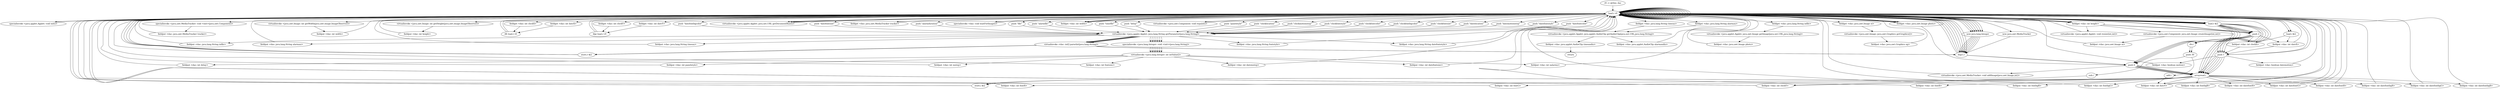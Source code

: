 digraph "" {
    "r0 := @this: dac"
    "load.r r0"
    "r0 := @this: dac"->"load.r r0";
    "specialinvoke <java.applet.Applet: void init()>"
    "load.r r0"->"specialinvoke <java.applet.Applet: void init()>";
    "specialinvoke <java.applet.Applet: void init()>"->"load.r r0";
    "load.r r0"->"load.r r0";
    "push \"file\""
    "load.r r0"->"push \"file\"";
    "virtualinvoke <java.applet.Applet: java.lang.String getParameter(java.lang.String)>"
    "push \"file\""->"virtualinvoke <java.applet.Applet: java.lang.String getParameter(java.lang.String)>";
    "fieldput <dac: java.lang.String infile>"
    "virtualinvoke <java.applet.Applet: java.lang.String getParameter(java.lang.String)>"->"fieldput <dac: java.lang.String infile>";
    "fieldput <dac: java.lang.String infile>"->"load.r r0";
    "load.r r0"->"load.r r0";
    "push \"alarmfile\""
    "load.r r0"->"push \"alarmfile\"";
    "push \"alarmfile\""->"virtualinvoke <java.applet.Applet: java.lang.String getParameter(java.lang.String)>";
    "fieldput <dac: java.lang.String alarmau>"
    "virtualinvoke <java.applet.Applet: java.lang.String getParameter(java.lang.String)>"->"fieldput <dac: java.lang.String alarmau>";
    "fieldput <dac: java.lang.String alarmau>"->"load.r r0";
    "load.r r0"->"load.r r0";
    "push \"timefile\""
    "load.r r0"->"push \"timefile\"";
    "push \"timefile\""->"virtualinvoke <java.applet.Applet: java.lang.String getParameter(java.lang.String)>";
    "fieldput <dac: java.lang.String timeau>"
    "virtualinvoke <java.applet.Applet: java.lang.String getParameter(java.lang.String)>"->"fieldput <dac: java.lang.String timeau>";
    "fieldput <dac: java.lang.String timeau>"->"load.r r0";
    "new java.lang.Integer"
    "load.r r0"->"new java.lang.Integer";
    "dup1.r"
    "new java.lang.Integer"->"dup1.r";
    "dup1.r"->"load.r r0";
    "push \"delay\""
    "load.r r0"->"push \"delay\"";
    "push \"delay\""->"virtualinvoke <java.applet.Applet: java.lang.String getParameter(java.lang.String)>";
    "specialinvoke <java.lang.Integer: void <init>(java.lang.String)>"
    "virtualinvoke <java.applet.Applet: java.lang.String getParameter(java.lang.String)>"->"specialinvoke <java.lang.Integer: void <init>(java.lang.String)>";
    "virtualinvoke <java.lang.Integer: int intValue()>"
    "specialinvoke <java.lang.Integer: void <init>(java.lang.String)>"->"virtualinvoke <java.lang.Integer: int intValue()>";
    "fieldput <dac: int delay>"
    "virtualinvoke <java.lang.Integer: int intValue()>"->"fieldput <dac: int delay>";
    "fieldput <dac: int delay>"->"load.r r0";
    "load.r r0"->"new java.lang.Integer";
    "new java.lang.Integer"->"dup1.r";
    "dup1.r"->"load.r r0";
    "push \"panelstyle\""
    "load.r r0"->"push \"panelstyle\"";
    "push \"panelstyle\""->"virtualinvoke <java.applet.Applet: java.lang.String getParameter(java.lang.String)>";
    "virtualinvoke <java.applet.Applet: java.lang.String getParameter(java.lang.String)>"->"specialinvoke <java.lang.Integer: void <init>(java.lang.String)>";
    "specialinvoke <java.lang.Integer: void <init>(java.lang.String)>"->"virtualinvoke <java.lang.Integer: int intValue()>";
    "fieldput <dac: int panelstyle>"
    "virtualinvoke <java.lang.Integer: int intValue()>"->"fieldput <dac: int panelstyle>";
    "fieldput <dac: int panelstyle>"->"load.r r0";
    "load.r r0"->"load.r r0";
    "load.r r0"->"load.r r0";
    "push \"clocklocation\""
    "load.r r0"->"push \"clocklocation\"";
    "push \"clocklocation\""->"virtualinvoke <java.applet.Applet: java.lang.String getParameter(java.lang.String)>";
    "virtualinvoke <dac: int[] parseInt(java.lang.String)>"
    "virtualinvoke <java.applet.Applet: java.lang.String getParameter(java.lang.String)>"->"virtualinvoke <dac: int[] parseInt(java.lang.String)>";
    "virtualinvoke <dac: int[] parseInt(java.lang.String)>"->"dup1.r";
    "push 0"
    "dup1.r"->"push 0";
    "arrayread.i"
    "push 0"->"arrayread.i";
    "store.i $i2"
    "arrayread.i"->"store.i $i2";
    "store.i $i2"->"load.r r0";
    "load.i $i2"
    "load.r r0"->"load.i $i2";
    "fieldput <dac: int clockX>"
    "load.i $i2"->"fieldput <dac: int clockX>";
    "push 1"
    "fieldput <dac: int clockX>"->"push 1";
    "push 1"->"arrayread.i";
    "fieldput <dac: int clockY>"
    "arrayread.i"->"fieldput <dac: int clockY>";
    "fieldput <dac: int clockY>"->"load.r r0";
    "load.r r0"->"new java.lang.Integer";
    "new java.lang.Integer"->"dup1.r";
    "dup1.r"->"load.r r0";
    "push \"clockmotionstep\""
    "load.r r0"->"push \"clockmotionstep\"";
    "push \"clockmotionstep\""->"virtualinvoke <java.applet.Applet: java.lang.String getParameter(java.lang.String)>";
    "virtualinvoke <java.applet.Applet: java.lang.String getParameter(java.lang.String)>"->"specialinvoke <java.lang.Integer: void <init>(java.lang.String)>";
    "specialinvoke <java.lang.Integer: void <init>(java.lang.String)>"->"virtualinvoke <java.lang.Integer: int intValue()>";
    "fieldput <dac: int mstep>"
    "virtualinvoke <java.lang.Integer: int intValue()>"->"fieldput <dac: int mstep>";
    "fieldput <dac: int mstep>"->"load.r r0";
    "load.r r0"->"load.r r0";
    "push \"clockfontstyle\""
    "load.r r0"->"push \"clockfontstyle\"";
    "push \"clockfontstyle\""->"virtualinvoke <java.applet.Applet: java.lang.String getParameter(java.lang.String)>";
    "fieldput <dac: java.lang.String fontstyle>"
    "virtualinvoke <java.applet.Applet: java.lang.String getParameter(java.lang.String)>"->"fieldput <dac: java.lang.String fontstyle>";
    "fieldput <dac: java.lang.String fontstyle>"->"load.r r0";
    "load.r r0"->"load.r r0";
    "push \"clockfontcolor\""
    "load.r r0"->"push \"clockfontcolor\"";
    "push \"clockfontcolor\""->"virtualinvoke <java.applet.Applet: java.lang.String getParameter(java.lang.String)>";
    "virtualinvoke <java.applet.Applet: java.lang.String getParameter(java.lang.String)>"->"virtualinvoke <dac: int[] parseInt(java.lang.String)>";
    "store.r $i2"
    "virtualinvoke <dac: int[] parseInt(java.lang.String)>"->"store.r $i2";
    "store.r $i2"->"load.r r0";
    "load.r $i2"
    "load.r r0"->"load.r $i2";
    "load.r $i2"->"push 0";
    "push 0"->"arrayread.i";
    "fieldput <dac: int fontR>"
    "arrayread.i"->"fieldput <dac: int fontR>";
    "fieldput <dac: int fontR>"->"load.r r0";
    "load.r r0"->"load.r $i2";
    "load.r $i2"->"push 1";
    "push 1"->"arrayread.i";
    "fieldput <dac: int fontG>"
    "arrayread.i"->"fieldput <dac: int fontG>";
    "fieldput <dac: int fontG>"->"load.r r0";
    "load.r r0"->"load.r $i2";
    "push 2"
    "load.r $i2"->"push 2";
    "push 2"->"arrayread.i";
    "fieldput <dac: int fontB>"
    "arrayread.i"->"fieldput <dac: int fontB>";
    "fieldput <dac: int fontB>"->"load.r r0";
    "load.r r0"->"load.r r0";
    "push \"clockfontbgcolor\""
    "load.r r0"->"push \"clockfontbgcolor\"";
    "push \"clockfontbgcolor\""->"virtualinvoke <java.applet.Applet: java.lang.String getParameter(java.lang.String)>";
    "virtualinvoke <java.applet.Applet: java.lang.String getParameter(java.lang.String)>"->"virtualinvoke <dac: int[] parseInt(java.lang.String)>";
    "virtualinvoke <dac: int[] parseInt(java.lang.String)>"->"store.r $i2";
    "store.r $i2"->"load.r r0";
    "load.r r0"->"load.r $i2";
    "load.r $i2"->"push 0";
    "push 0"->"arrayread.i";
    "fieldput <dac: int fontbgR>"
    "arrayread.i"->"fieldput <dac: int fontbgR>";
    "fieldput <dac: int fontbgR>"->"load.r r0";
    "load.r r0"->"load.r $i2";
    "load.r $i2"->"push 1";
    "push 1"->"arrayread.i";
    "fieldput <dac: int fontbgG>"
    "arrayread.i"->"fieldput <dac: int fontbgG>";
    "fieldput <dac: int fontbgG>"->"load.r r0";
    "load.r r0"->"load.r $i2";
    "load.r $i2"->"push 2";
    "push 2"->"arrayread.i";
    "fieldput <dac: int fontbgB>"
    "arrayread.i"->"fieldput <dac: int fontbgB>";
    "fieldput <dac: int fontbgB>"->"load.r r0";
    "load.r r0"->"new java.lang.Integer";
    "new java.lang.Integer"->"dup1.r";
    "dup1.r"->"load.r r0";
    "push \"clockfontsize\""
    "load.r r0"->"push \"clockfontsize\"";
    "push \"clockfontsize\""->"virtualinvoke <java.applet.Applet: java.lang.String getParameter(java.lang.String)>";
    "virtualinvoke <java.applet.Applet: java.lang.String getParameter(java.lang.String)>"->"specialinvoke <java.lang.Integer: void <init>(java.lang.String)>";
    "specialinvoke <java.lang.Integer: void <init>(java.lang.String)>"->"virtualinvoke <java.lang.Integer: int intValue()>";
    "fieldput <dac: int fontsize>"
    "virtualinvoke <java.lang.Integer: int intValue()>"->"fieldput <dac: int fontsize>";
    "fieldput <dac: int fontsize>"->"load.r r0";
    "load.r r0"->"load.r r0";
    "load.r r0"->"load.r r0";
    "push \"datelocation\""
    "load.r r0"->"push \"datelocation\"";
    "push \"datelocation\""->"virtualinvoke <java.applet.Applet: java.lang.String getParameter(java.lang.String)>";
    "virtualinvoke <java.applet.Applet: java.lang.String getParameter(java.lang.String)>"->"virtualinvoke <dac: int[] parseInt(java.lang.String)>";
    "virtualinvoke <dac: int[] parseInt(java.lang.String)>"->"dup1.r";
    "dup1.r"->"push 0";
    "push 0"->"arrayread.i";
    "arrayread.i"->"store.i $i2";
    "store.i $i2"->"load.r r0";
    "load.r r0"->"load.i $i2";
    "fieldput <dac: int dateX>"
    "load.i $i2"->"fieldput <dac: int dateX>";
    "fieldput <dac: int dateX>"->"push 1";
    "push 1"->"arrayread.i";
    "fieldput <dac: int dateY>"
    "arrayread.i"->"fieldput <dac: int dateY>";
    "fieldput <dac: int dateY>"->"load.r r0";
    "load.r r0"->"new java.lang.Integer";
    "new java.lang.Integer"->"dup1.r";
    "dup1.r"->"load.r r0";
    "push \"datemotionstep\""
    "load.r r0"->"push \"datemotionstep\"";
    "push \"datemotionstep\""->"virtualinvoke <java.applet.Applet: java.lang.String getParameter(java.lang.String)>";
    "virtualinvoke <java.applet.Applet: java.lang.String getParameter(java.lang.String)>"->"specialinvoke <java.lang.Integer: void <init>(java.lang.String)>";
    "specialinvoke <java.lang.Integer: void <init>(java.lang.String)>"->"virtualinvoke <java.lang.Integer: int intValue()>";
    "fieldput <dac: int datemstep>"
    "virtualinvoke <java.lang.Integer: int intValue()>"->"fieldput <dac: int datemstep>";
    "fieldput <dac: int datemstep>"->"load.r r0";
    "load.r r0"->"load.r r0";
    "push \"datefontstyle\""
    "load.r r0"->"push \"datefontstyle\"";
    "push \"datefontstyle\""->"virtualinvoke <java.applet.Applet: java.lang.String getParameter(java.lang.String)>";
    "fieldput <dac: java.lang.String datefontstyle>"
    "virtualinvoke <java.applet.Applet: java.lang.String getParameter(java.lang.String)>"->"fieldput <dac: java.lang.String datefontstyle>";
    "fieldput <dac: java.lang.String datefontstyle>"->"load.r r0";
    "load.r r0"->"load.r r0";
    "push \"datefontcolor\""
    "load.r r0"->"push \"datefontcolor\"";
    "push \"datefontcolor\""->"virtualinvoke <java.applet.Applet: java.lang.String getParameter(java.lang.String)>";
    "virtualinvoke <java.applet.Applet: java.lang.String getParameter(java.lang.String)>"->"virtualinvoke <dac: int[] parseInt(java.lang.String)>";
    "virtualinvoke <dac: int[] parseInt(java.lang.String)>"->"store.r $i2";
    "store.r $i2"->"load.r r0";
    "load.r r0"->"load.r $i2";
    "load.r $i2"->"push 0";
    "push 0"->"arrayread.i";
    "fieldput <dac: int datefontR>"
    "arrayread.i"->"fieldput <dac: int datefontR>";
    "fieldput <dac: int datefontR>"->"load.r r0";
    "load.r r0"->"load.r $i2";
    "load.r $i2"->"push 1";
    "push 1"->"arrayread.i";
    "fieldput <dac: int datefontG>"
    "arrayread.i"->"fieldput <dac: int datefontG>";
    "fieldput <dac: int datefontG>"->"load.r r0";
    "load.r r0"->"load.r $i2";
    "load.r $i2"->"push 2";
    "push 2"->"arrayread.i";
    "fieldput <dac: int datefontB>"
    "arrayread.i"->"fieldput <dac: int datefontB>";
    "fieldput <dac: int datefontB>"->"load.r r0";
    "load.r r0"->"load.r r0";
    "push \"datefontbgcolor\""
    "load.r r0"->"push \"datefontbgcolor\"";
    "push \"datefontbgcolor\""->"virtualinvoke <java.applet.Applet: java.lang.String getParameter(java.lang.String)>";
    "virtualinvoke <java.applet.Applet: java.lang.String getParameter(java.lang.String)>"->"virtualinvoke <dac: int[] parseInt(java.lang.String)>";
    "virtualinvoke <dac: int[] parseInt(java.lang.String)>"->"store.r $i2";
    "store.r $i2"->"load.r r0";
    "load.r r0"->"load.r $i2";
    "load.r $i2"->"push 0";
    "push 0"->"arrayread.i";
    "fieldput <dac: int datefontbgR>"
    "arrayread.i"->"fieldput <dac: int datefontbgR>";
    "fieldput <dac: int datefontbgR>"->"load.r r0";
    "load.r r0"->"load.r $i2";
    "load.r $i2"->"push 1";
    "push 1"->"arrayread.i";
    "fieldput <dac: int datefontbgG>"
    "arrayread.i"->"fieldput <dac: int datefontbgG>";
    "fieldput <dac: int datefontbgG>"->"load.r r0";
    "load.r r0"->"load.r $i2";
    "load.r $i2"->"push 2";
    "push 2"->"arrayread.i";
    "fieldput <dac: int datefontbgB>"
    "arrayread.i"->"fieldput <dac: int datefontbgB>";
    "fieldput <dac: int datefontbgB>"->"load.r r0";
    "load.r r0"->"new java.lang.Integer";
    "new java.lang.Integer"->"dup1.r";
    "dup1.r"->"load.r r0";
    "push \"datefontsize\""
    "load.r r0"->"push \"datefontsize\"";
    "push \"datefontsize\""->"virtualinvoke <java.applet.Applet: java.lang.String getParameter(java.lang.String)>";
    "virtualinvoke <java.applet.Applet: java.lang.String getParameter(java.lang.String)>"->"specialinvoke <java.lang.Integer: void <init>(java.lang.String)>";
    "specialinvoke <java.lang.Integer: void <init>(java.lang.String)>"->"virtualinvoke <java.lang.Integer: int intValue()>";
    "fieldput <dac: int datefontsize>"
    "virtualinvoke <java.lang.Integer: int intValue()>"->"fieldput <dac: int datefontsize>";
    "fieldput <dac: int datefontsize>"->"load.r r0";
    "load.r r0"->"new java.lang.Integer";
    "new java.lang.Integer"->"dup1.r";
    "dup1.r"->"load.r r0";
    "push \"alarmduration\""
    "load.r r0"->"push \"alarmduration\"";
    "push \"alarmduration\""->"virtualinvoke <java.applet.Applet: java.lang.String getParameter(java.lang.String)>";
    "virtualinvoke <java.applet.Applet: java.lang.String getParameter(java.lang.String)>"->"specialinvoke <java.lang.Integer: void <init>(java.lang.String)>";
    "specialinvoke <java.lang.Integer: void <init>(java.lang.String)>"->"virtualinvoke <java.lang.Integer: int intValue()>";
    "fieldput <dac: int nalarms>"
    "virtualinvoke <java.lang.Integer: int intValue()>"->"fieldput <dac: int nalarms>";
    "fieldput <dac: int nalarms>"->"load.r r0";
    "new java.awt.MediaTracker"
    "load.r r0"->"new java.awt.MediaTracker";
    "new java.awt.MediaTracker"->"dup1.r";
    "dup1.r"->"load.r r0";
    "specialinvoke <java.awt.MediaTracker: void <init>(java.awt.Component)>"
    "load.r r0"->"specialinvoke <java.awt.MediaTracker: void <init>(java.awt.Component)>";
    "fieldput <dac: java.awt.MediaTracker tracker>"
    "specialinvoke <java.awt.MediaTracker: void <init>(java.awt.Component)>"->"fieldput <dac: java.awt.MediaTracker tracker>";
    "fieldput <dac: java.awt.MediaTracker tracker>"->"load.r r0";
    "load.r r0"->"load.r r0";
    "load.r r0"->"load.r r0";
    "virtualinvoke <java.applet.Applet: java.net.URL getDocumentBase()>"
    "load.r r0"->"virtualinvoke <java.applet.Applet: java.net.URL getDocumentBase()>";
    "virtualinvoke <java.applet.Applet: java.net.URL getDocumentBase()>"->"load.r r0";
    "fieldget <dac: java.lang.String infile>"
    "load.r r0"->"fieldget <dac: java.lang.String infile>";
    "virtualinvoke <java.applet.Applet: java.awt.Image getImage(java.net.URL,java.lang.String)>"
    "fieldget <dac: java.lang.String infile>"->"virtualinvoke <java.applet.Applet: java.awt.Image getImage(java.net.URL,java.lang.String)>";
    "fieldput <dac: java.awt.Image photo>"
    "virtualinvoke <java.applet.Applet: java.awt.Image getImage(java.net.URL,java.lang.String)>"->"fieldput <dac: java.awt.Image photo>";
    "fieldput <dac: java.awt.Image photo>"->"load.r r0";
    "fieldget <dac: java.awt.MediaTracker tracker>"
    "load.r r0"->"fieldget <dac: java.awt.MediaTracker tracker>";
    "fieldget <dac: java.awt.MediaTracker tracker>"->"load.r r0";
    "fieldget <dac: java.awt.Image photo>"
    "load.r r0"->"fieldget <dac: java.awt.Image photo>";
    "fieldget <dac: java.awt.Image photo>"->"push 0";
    "virtualinvoke <java.awt.MediaTracker: void addImage(java.awt.Image,int)>"
    "push 0"->"virtualinvoke <java.awt.MediaTracker: void addImage(java.awt.Image,int)>";
    "virtualinvoke <java.awt.MediaTracker: void addImage(java.awt.Image,int)>"->"load.r r0";
    "specialinvoke <dac: void waitForImage()>"
    "load.r r0"->"specialinvoke <dac: void waitForImage()>";
    "specialinvoke <dac: void waitForImage()>"->"load.r r0";
    "load.r r0"->"load.r r0";
    "load.r r0"->"fieldget <dac: java.awt.Image photo>";
    "fieldget <dac: java.awt.Image photo>"->"load.r r0";
    "virtualinvoke <java.awt.Image: int getWidth(java.awt.image.ImageObserver)>"
    "load.r r0"->"virtualinvoke <java.awt.Image: int getWidth(java.awt.image.ImageObserver)>";
    "fieldput <dac: int width>"
    "virtualinvoke <java.awt.Image: int getWidth(java.awt.image.ImageObserver)>"->"fieldput <dac: int width>";
    "fieldput <dac: int width>"->"load.r r0";
    "load.r r0"->"load.r r0";
    "load.r r0"->"fieldget <dac: java.awt.Image photo>";
    "fieldget <dac: java.awt.Image photo>"->"load.r r0";
    "virtualinvoke <java.awt.Image: int getHeight(java.awt.image.ImageObserver)>"
    "load.r r0"->"virtualinvoke <java.awt.Image: int getHeight(java.awt.image.ImageObserver)>";
    "fieldput <dac: int height>"
    "virtualinvoke <java.awt.Image: int getHeight(java.awt.image.ImageObserver)>"->"fieldput <dac: int height>";
    "fieldput <dac: int height>"->"load.r r0";
    "load.r r0"->"load.r r0";
    "fieldget <dac: int width>"
    "load.r r0"->"fieldget <dac: int width>";
    "fieldget <dac: int width>"->"load.r r0";
    "fieldget <dac: int height>"
    "load.r r0"->"fieldget <dac: int height>";
    "virtualinvoke <java.applet.Applet: void resize(int,int)>"
    "fieldget <dac: int height>"->"virtualinvoke <java.applet.Applet: void resize(int,int)>";
    "virtualinvoke <java.applet.Applet: void resize(int,int)>"->"load.r r0";
    "load.r r0"->"load.r r0";
    "load.r r0"->"load.r r0";
    "load.r r0"->"fieldget <dac: int width>";
    "fieldget <dac: int width>"->"load.r r0";
    "load.r r0"->"fieldget <dac: int height>";
    "virtualinvoke <java.awt.Component: java.awt.Image createImage(int,int)>"
    "fieldget <dac: int height>"->"virtualinvoke <java.awt.Component: java.awt.Image createImage(int,int)>";
    "fieldput <dac: java.awt.Image oi>"
    "virtualinvoke <java.awt.Component: java.awt.Image createImage(int,int)>"->"fieldput <dac: java.awt.Image oi>";
    "fieldput <dac: java.awt.Image oi>"->"load.r r0";
    "load.r r0"->"load.r r0";
    "fieldget <dac: java.awt.Image oi>"
    "load.r r0"->"fieldget <dac: java.awt.Image oi>";
    "virtualinvoke <java.awt.Image: java.awt.Graphics getGraphics()>"
    "fieldget <dac: java.awt.Image oi>"->"virtualinvoke <java.awt.Image: java.awt.Graphics getGraphics()>";
    "fieldput <dac: java.awt.Graphics og>"
    "virtualinvoke <java.awt.Image: java.awt.Graphics getGraphics()>"->"fieldput <dac: java.awt.Graphics og>";
    "fieldput <dac: java.awt.Graphics og>"->"load.r r0";
    "virtualinvoke <java.awt.Component: void repaint()>"
    "load.r r0"->"virtualinvoke <java.awt.Component: void repaint()>";
    "virtualinvoke <java.awt.Component: void repaint()>"->"load.r r0";
    "fieldget <dac: int clockX>"
    "load.r r0"->"fieldget <dac: int clockX>";
    "iflt load.r r0"
    "fieldget <dac: int clockX>"->"iflt load.r r0";
    "iflt load.r r0"->"load.r r0";
    "fieldget <dac: int clockY>"
    "load.r r0"->"fieldget <dac: int clockY>";
    "ifge load.r r0"
    "fieldget <dac: int clockY>"->"ifge load.r r0";
    "ifge load.r r0"->"load.r r0";
    "load.r r0"->"push 2";
    "push 2"->"fieldput <dac: int clockX>";
    "fieldput <dac: int clockX>"->"load.r r0";
    "load.r r0"->"load.r r0";
    "load.r r0"->"fieldget <dac: int height>";
    "fieldget <dac: int height>"->"push 2";
    "div.i"
    "push 2"->"div.i";
    "push 30"
    "div.i"->"push 30";
    "sub.i"
    "push 30"->"sub.i";
    "sub.i"->"fieldput <dac: int clockY>";
    "fieldput <dac: int clockY>"->"load.r r0";
    "load.r r0"->"push 1";
    "fieldput <dac: boolean motion>"
    "push 1"->"fieldput <dac: boolean motion>";
    "fieldput <dac: boolean motion>"->"load.r r0";
    "fieldget <dac: int dateX>"
    "load.r r0"->"fieldget <dac: int dateX>";
    "fieldget <dac: int dateX>"->"iflt load.r r0";
    "iflt load.r r0"->"load.r r0";
    "fieldget <dac: int dateY>"
    "load.r r0"->"fieldget <dac: int dateY>";
    "fieldget <dac: int dateY>"->"ifge load.r r0";
    "ifge load.r r0"->"load.r r0";
    "load.r r0"->"push 2";
    "push 2"->"fieldput <dac: int dateX>";
    "fieldput <dac: int dateX>"->"load.r r0";
    "load.r r0"->"load.r r0";
    "load.r r0"->"fieldget <dac: int height>";
    "fieldget <dac: int height>"->"push 2";
    "push 2"->"div.i";
    "div.i"->"push 30";
    "add.i"
    "push 30"->"add.i";
    "add.i"->"fieldput <dac: int dateY>";
    "fieldput <dac: int dateY>"->"load.r r0";
    "load.r r0"->"push 1";
    "fieldput <dac: boolean datemotion>"
    "push 1"->"fieldput <dac: boolean datemotion>";
    "fieldput <dac: boolean datemotion>"->"load.r r0";
    "load.r r0"->"load.r r0";
    "load.r r0"->"load.r r0";
    "load.r r0"->"virtualinvoke <java.applet.Applet: java.net.URL getDocumentBase()>";
    "virtualinvoke <java.applet.Applet: java.net.URL getDocumentBase()>"->"load.r r0";
    "fieldget <dac: java.lang.String alarmau>"
    "load.r r0"->"fieldget <dac: java.lang.String alarmau>";
    "virtualinvoke <java.applet.Applet: java.applet.AudioClip getAudioClip(java.net.URL,java.lang.String)>"
    "fieldget <dac: java.lang.String alarmau>"->"virtualinvoke <java.applet.Applet: java.applet.AudioClip getAudioClip(java.net.URL,java.lang.String)>";
    "fieldput <dac: java.applet.AudioClip alarmaudio>"
    "virtualinvoke <java.applet.Applet: java.applet.AudioClip getAudioClip(java.net.URL,java.lang.String)>"->"fieldput <dac: java.applet.AudioClip alarmaudio>";
    "fieldput <dac: java.applet.AudioClip alarmaudio>"->"load.r r0";
    "load.r r0"->"load.r r0";
    "load.r r0"->"load.r r0";
    "load.r r0"->"virtualinvoke <java.applet.Applet: java.net.URL getDocumentBase()>";
    "virtualinvoke <java.applet.Applet: java.net.URL getDocumentBase()>"->"load.r r0";
    "fieldget <dac: java.lang.String timeau>"
    "load.r r0"->"fieldget <dac: java.lang.String timeau>";
    "fieldget <dac: java.lang.String timeau>"->"virtualinvoke <java.applet.Applet: java.applet.AudioClip getAudioClip(java.net.URL,java.lang.String)>";
    "fieldput <dac: java.applet.AudioClip timeaudio>"
    "virtualinvoke <java.applet.Applet: java.applet.AudioClip getAudioClip(java.net.URL,java.lang.String)>"->"fieldput <dac: java.applet.AudioClip timeaudio>";
    "return"
    "fieldput <dac: java.applet.AudioClip timeaudio>"->"return";
}
